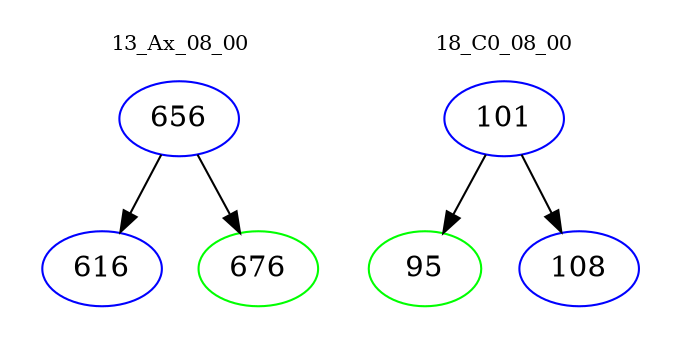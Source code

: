 digraph{
subgraph cluster_0 {
color = white
label = "13_Ax_08_00";
fontsize=10;
T0_656 [label="656", color="blue"]
T0_656 -> T0_616 [color="black"]
T0_616 [label="616", color="blue"]
T0_656 -> T0_676 [color="black"]
T0_676 [label="676", color="green"]
}
subgraph cluster_1 {
color = white
label = "18_C0_08_00";
fontsize=10;
T1_101 [label="101", color="blue"]
T1_101 -> T1_95 [color="black"]
T1_95 [label="95", color="green"]
T1_101 -> T1_108 [color="black"]
T1_108 [label="108", color="blue"]
}
}
